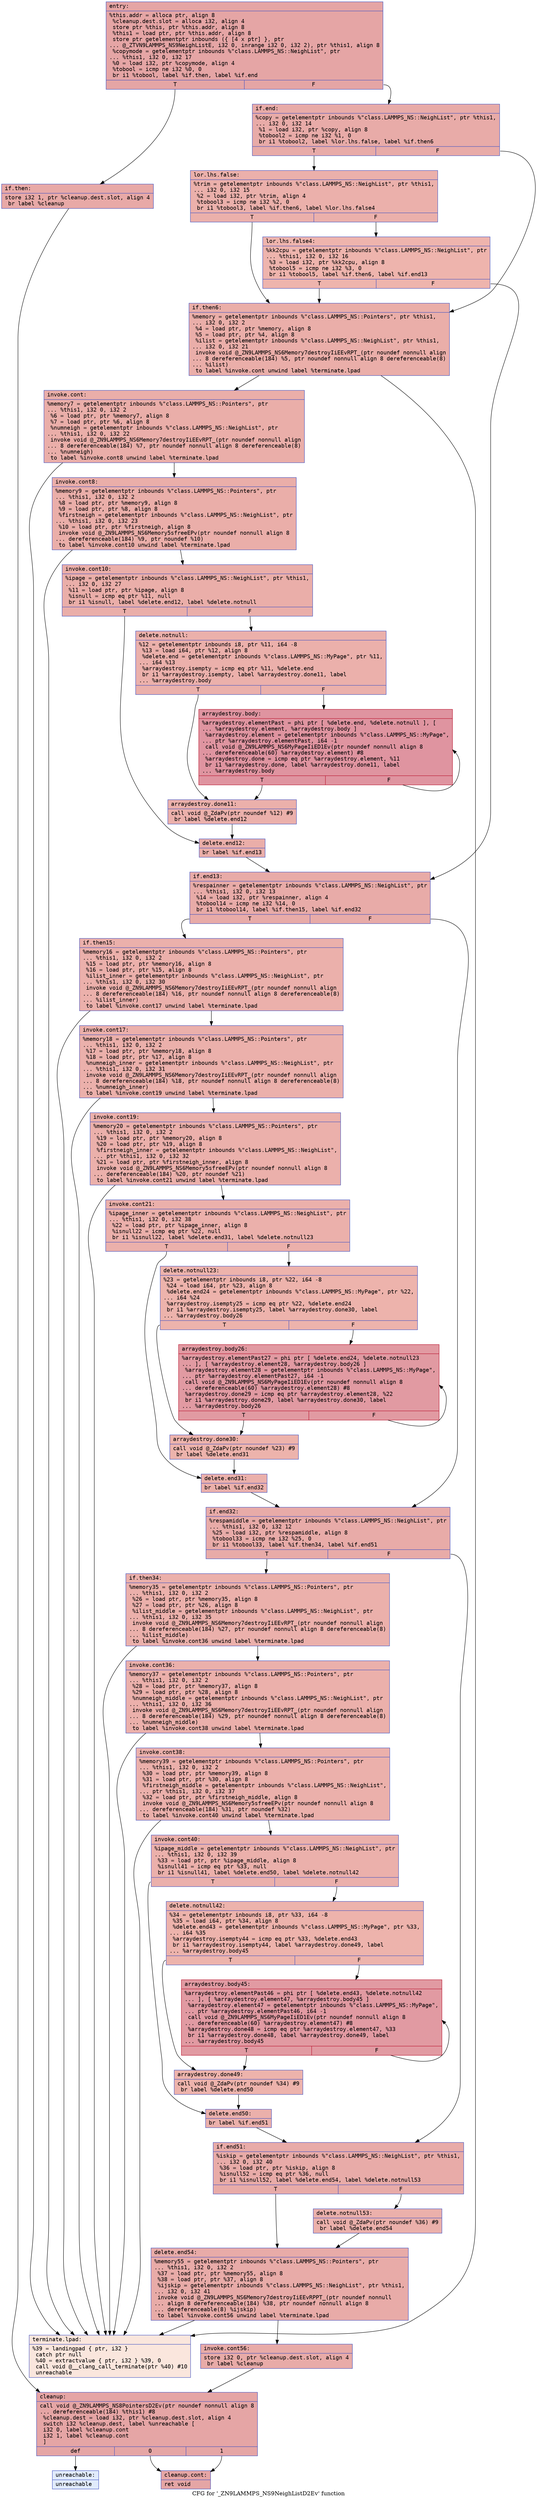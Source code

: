 digraph "CFG for '_ZN9LAMMPS_NS9NeighListD2Ev' function" {
	label="CFG for '_ZN9LAMMPS_NS9NeighListD2Ev' function";

	Node0x55b30b707010 [shape=record,color="#3d50c3ff", style=filled, fillcolor="#c5333470" fontname="Courier",label="{entry:\l|  %this.addr = alloca ptr, align 8\l  %cleanup.dest.slot = alloca i32, align 4\l  store ptr %this, ptr %this.addr, align 8\l  %this1 = load ptr, ptr %this.addr, align 8\l  store ptr getelementptr inbounds (\{ [4 x ptr] \}, ptr\l... @_ZTVN9LAMMPS_NS9NeighListE, i32 0, inrange i32 0, i32 2), ptr %this1, align 8\l  %copymode = getelementptr inbounds %\"class.LAMMPS_NS::NeighList\", ptr\l... %this1, i32 0, i32 17\l  %0 = load i32, ptr %copymode, align 4\l  %tobool = icmp ne i32 %0, 0\l  br i1 %tobool, label %if.then, label %if.end\l|{<s0>T|<s1>F}}"];
	Node0x55b30b707010:s0 -> Node0x55b30b707550[tooltip="entry -> if.then\nProbability 62.50%" ];
	Node0x55b30b707010:s1 -> Node0x55b30b7075c0[tooltip="entry -> if.end\nProbability 37.50%" ];
	Node0x55b30b707550 [shape=record,color="#3d50c3ff", style=filled, fillcolor="#ca3b3770" fontname="Courier",label="{if.then:\l|  store i32 1, ptr %cleanup.dest.slot, align 4\l  br label %cleanup\l}"];
	Node0x55b30b707550 -> Node0x55b30b7077e0[tooltip="if.then -> cleanup\nProbability 100.00%" ];
	Node0x55b30b7075c0 [shape=record,color="#3d50c3ff", style=filled, fillcolor="#cc403a70" fontname="Courier",label="{if.end:\l|  %copy = getelementptr inbounds %\"class.LAMMPS_NS::NeighList\", ptr %this1,\l... i32 0, i32 14\l  %1 = load i32, ptr %copy, align 8\l  %tobool2 = icmp ne i32 %1, 0\l  br i1 %tobool2, label %lor.lhs.false, label %if.then6\l|{<s0>T|<s1>F}}"];
	Node0x55b30b7075c0:s0 -> Node0x55b30b707ad0[tooltip="if.end -> lor.lhs.false\nProbability 62.50%" ];
	Node0x55b30b7075c0:s1 -> Node0x55b30b707cc0[tooltip="if.end -> if.then6\nProbability 37.50%" ];
	Node0x55b30b707ad0 [shape=record,color="#3d50c3ff", style=filled, fillcolor="#d24b4070" fontname="Courier",label="{lor.lhs.false:\l|  %trim = getelementptr inbounds %\"class.LAMMPS_NS::NeighList\", ptr %this1,\l... i32 0, i32 15\l  %2 = load i32, ptr %trim, align 4\l  %tobool3 = icmp ne i32 %2, 0\l  br i1 %tobool3, label %if.then6, label %lor.lhs.false4\l|{<s0>T|<s1>F}}"];
	Node0x55b30b707ad0:s0 -> Node0x55b30b707cc0[tooltip="lor.lhs.false -> if.then6\nProbability 62.50%" ];
	Node0x55b30b707ad0:s1 -> Node0x55b30b708030[tooltip="lor.lhs.false -> lor.lhs.false4\nProbability 37.50%" ];
	Node0x55b30b708030 [shape=record,color="#3d50c3ff", style=filled, fillcolor="#d8564670" fontname="Courier",label="{lor.lhs.false4:\l|  %kk2cpu = getelementptr inbounds %\"class.LAMMPS_NS::NeighList\", ptr\l... %this1, i32 0, i32 16\l  %3 = load i32, ptr %kk2cpu, align 8\l  %tobool5 = icmp ne i32 %3, 0\l  br i1 %tobool5, label %if.then6, label %if.end13\l|{<s0>T|<s1>F}}"];
	Node0x55b30b708030:s0 -> Node0x55b30b707cc0[tooltip="lor.lhs.false4 -> if.then6\nProbability 62.50%" ];
	Node0x55b30b708030:s1 -> Node0x55b30b708370[tooltip="lor.lhs.false4 -> if.end13\nProbability 37.50%" ];
	Node0x55b30b707cc0 [shape=record,color="#3d50c3ff", style=filled, fillcolor="#d0473d70" fontname="Courier",label="{if.then6:\l|  %memory = getelementptr inbounds %\"class.LAMMPS_NS::Pointers\", ptr %this1,\l... i32 0, i32 2\l  %4 = load ptr, ptr %memory, align 8\l  %5 = load ptr, ptr %4, align 8\l  %ilist = getelementptr inbounds %\"class.LAMMPS_NS::NeighList\", ptr %this1,\l... i32 0, i32 21\l  invoke void @_ZN9LAMMPS_NS6Memory7destroyIiEEvRPT_(ptr noundef nonnull align\l... 8 dereferenceable(184) %5, ptr noundef nonnull align 8 dereferenceable(8)\l... %ilist)\l          to label %invoke.cont unwind label %terminate.lpad\l}"];
	Node0x55b30b707cc0 -> Node0x55b30b708790[tooltip="if.then6 -> invoke.cont\nProbability 100.00%" ];
	Node0x55b30b707cc0 -> Node0x55b30b708870[tooltip="if.then6 -> terminate.lpad\nProbability 0.00%" ];
	Node0x55b30b708790 [shape=record,color="#3d50c3ff", style=filled, fillcolor="#d0473d70" fontname="Courier",label="{invoke.cont:\l|  %memory7 = getelementptr inbounds %\"class.LAMMPS_NS::Pointers\", ptr\l... %this1, i32 0, i32 2\l  %6 = load ptr, ptr %memory7, align 8\l  %7 = load ptr, ptr %6, align 8\l  %numneigh = getelementptr inbounds %\"class.LAMMPS_NS::NeighList\", ptr\l... %this1, i32 0, i32 22\l  invoke void @_ZN9LAMMPS_NS6Memory7destroyIiEEvRPT_(ptr noundef nonnull align\l... 8 dereferenceable(184) %7, ptr noundef nonnull align 8 dereferenceable(8)\l... %numneigh)\l          to label %invoke.cont8 unwind label %terminate.lpad\l}"];
	Node0x55b30b708790 -> Node0x55b30b7091c0[tooltip="invoke.cont -> invoke.cont8\nProbability 100.00%" ];
	Node0x55b30b708790 -> Node0x55b30b708870[tooltip="invoke.cont -> terminate.lpad\nProbability 0.00%" ];
	Node0x55b30b7091c0 [shape=record,color="#3d50c3ff", style=filled, fillcolor="#d0473d70" fontname="Courier",label="{invoke.cont8:\l|  %memory9 = getelementptr inbounds %\"class.LAMMPS_NS::Pointers\", ptr\l... %this1, i32 0, i32 2\l  %8 = load ptr, ptr %memory9, align 8\l  %9 = load ptr, ptr %8, align 8\l  %firstneigh = getelementptr inbounds %\"class.LAMMPS_NS::NeighList\", ptr\l... %this1, i32 0, i32 23\l  %10 = load ptr, ptr %firstneigh, align 8\l  invoke void @_ZN9LAMMPS_NS6Memory5sfreeEPv(ptr noundef nonnull align 8\l... dereferenceable(184) %9, ptr noundef %10)\l          to label %invoke.cont10 unwind label %terminate.lpad\l}"];
	Node0x55b30b7091c0 -> Node0x55b30b7096e0[tooltip="invoke.cont8 -> invoke.cont10\nProbability 100.00%" ];
	Node0x55b30b7091c0 -> Node0x55b30b708870[tooltip="invoke.cont8 -> terminate.lpad\nProbability 0.00%" ];
	Node0x55b30b7096e0 [shape=record,color="#3d50c3ff", style=filled, fillcolor="#d0473d70" fontname="Courier",label="{invoke.cont10:\l|  %ipage = getelementptr inbounds %\"class.LAMMPS_NS::NeighList\", ptr %this1,\l... i32 0, i32 27\l  %11 = load ptr, ptr %ipage, align 8\l  %isnull = icmp eq ptr %11, null\l  br i1 %isnull, label %delete.end12, label %delete.notnull\l|{<s0>T|<s1>F}}"];
	Node0x55b30b7096e0:s0 -> Node0x55b30b709bb0[tooltip="invoke.cont10 -> delete.end12\nProbability 37.50%" ];
	Node0x55b30b7096e0:s1 -> Node0x55b30b709c00[tooltip="invoke.cont10 -> delete.notnull\nProbability 62.50%" ];
	Node0x55b30b709c00 [shape=record,color="#3d50c3ff", style=filled, fillcolor="#d24b4070" fontname="Courier",label="{delete.notnull:\l|  %12 = getelementptr inbounds i8, ptr %11, i64 -8\l  %13 = load i64, ptr %12, align 8\l  %delete.end = getelementptr inbounds %\"class.LAMMPS_NS::MyPage\", ptr %11,\l... i64 %13\l  %arraydestroy.isempty = icmp eq ptr %11, %delete.end\l  br i1 %arraydestroy.isempty, label %arraydestroy.done11, label\l... %arraydestroy.body\l|{<s0>T|<s1>F}}"];
	Node0x55b30b709c00:s0 -> Node0x55b30b6f8620[tooltip="delete.notnull -> arraydestroy.done11\nProbability 37.50%" ];
	Node0x55b30b709c00:s1 -> Node0x55b30b6f8690[tooltip="delete.notnull -> arraydestroy.body\nProbability 62.50%" ];
	Node0x55b30b6f8690 [shape=record,color="#b70d28ff", style=filled, fillcolor="#b70d2870" fontname="Courier",label="{arraydestroy.body:\l|  %arraydestroy.elementPast = phi ptr [ %delete.end, %delete.notnull ], [\l... %arraydestroy.element, %arraydestroy.body ]\l  %arraydestroy.element = getelementptr inbounds %\"class.LAMMPS_NS::MyPage\",\l... ptr %arraydestroy.elementPast, i64 -1\l  call void @_ZN9LAMMPS_NS6MyPageIiED1Ev(ptr noundef nonnull align 8\l... dereferenceable(60) %arraydestroy.element) #8\l  %arraydestroy.done = icmp eq ptr %arraydestroy.element, %11\l  br i1 %arraydestroy.done, label %arraydestroy.done11, label\l... %arraydestroy.body\l|{<s0>T|<s1>F}}"];
	Node0x55b30b6f8690:s0 -> Node0x55b30b6f8620[tooltip="arraydestroy.body -> arraydestroy.done11\nProbability 3.12%" ];
	Node0x55b30b6f8690:s1 -> Node0x55b30b6f8690[tooltip="arraydestroy.body -> arraydestroy.body\nProbability 96.88%" ];
	Node0x55b30b6f8620 [shape=record,color="#3d50c3ff", style=filled, fillcolor="#d24b4070" fontname="Courier",label="{arraydestroy.done11:\l|  call void @_ZdaPv(ptr noundef %12) #9\l  br label %delete.end12\l}"];
	Node0x55b30b6f8620 -> Node0x55b30b709bb0[tooltip="arraydestroy.done11 -> delete.end12\nProbability 100.00%" ];
	Node0x55b30b709bb0 [shape=record,color="#3d50c3ff", style=filled, fillcolor="#d0473d70" fontname="Courier",label="{delete.end12:\l|  br label %if.end13\l}"];
	Node0x55b30b709bb0 -> Node0x55b30b708370[tooltip="delete.end12 -> if.end13\nProbability 100.00%" ];
	Node0x55b30b708370 [shape=record,color="#3d50c3ff", style=filled, fillcolor="#cc403a70" fontname="Courier",label="{if.end13:\l|  %respainner = getelementptr inbounds %\"class.LAMMPS_NS::NeighList\", ptr\l... %this1, i32 0, i32 13\l  %14 = load i32, ptr %respainner, align 4\l  %tobool14 = icmp ne i32 %14, 0\l  br i1 %tobool14, label %if.then15, label %if.end32\l|{<s0>T|<s1>F}}"];
	Node0x55b30b708370:s0 -> Node0x55b30b700cc0[tooltip="if.end13 -> if.then15\nProbability 62.50%" ];
	Node0x55b30b708370:s1 -> Node0x55b30b700d10[tooltip="if.end13 -> if.end32\nProbability 37.50%" ];
	Node0x55b30b700cc0 [shape=record,color="#3d50c3ff", style=filled, fillcolor="#d24b4070" fontname="Courier",label="{if.then15:\l|  %memory16 = getelementptr inbounds %\"class.LAMMPS_NS::Pointers\", ptr\l... %this1, i32 0, i32 2\l  %15 = load ptr, ptr %memory16, align 8\l  %16 = load ptr, ptr %15, align 8\l  %ilist_inner = getelementptr inbounds %\"class.LAMMPS_NS::NeighList\", ptr\l... %this1, i32 0, i32 30\l  invoke void @_ZN9LAMMPS_NS6Memory7destroyIiEEvRPT_(ptr noundef nonnull align\l... 8 dereferenceable(184) %16, ptr noundef nonnull align 8 dereferenceable(8)\l... %ilist_inner)\l          to label %invoke.cont17 unwind label %terminate.lpad\l}"];
	Node0x55b30b700cc0 -> Node0x55b30b701120[tooltip="if.then15 -> invoke.cont17\nProbability 100.00%" ];
	Node0x55b30b700cc0 -> Node0x55b30b708870[tooltip="if.then15 -> terminate.lpad\nProbability 0.00%" ];
	Node0x55b30b701120 [shape=record,color="#3d50c3ff", style=filled, fillcolor="#d24b4070" fontname="Courier",label="{invoke.cont17:\l|  %memory18 = getelementptr inbounds %\"class.LAMMPS_NS::Pointers\", ptr\l... %this1, i32 0, i32 2\l  %17 = load ptr, ptr %memory18, align 8\l  %18 = load ptr, ptr %17, align 8\l  %numneigh_inner = getelementptr inbounds %\"class.LAMMPS_NS::NeighList\", ptr\l... %this1, i32 0, i32 31\l  invoke void @_ZN9LAMMPS_NS6Memory7destroyIiEEvRPT_(ptr noundef nonnull align\l... 8 dereferenceable(184) %18, ptr noundef nonnull align 8 dereferenceable(8)\l... %numneigh_inner)\l          to label %invoke.cont19 unwind label %terminate.lpad\l}"];
	Node0x55b30b701120 -> Node0x55b30b701b50[tooltip="invoke.cont17 -> invoke.cont19\nProbability 100.00%" ];
	Node0x55b30b701120 -> Node0x55b30b708870[tooltip="invoke.cont17 -> terminate.lpad\nProbability 0.00%" ];
	Node0x55b30b701b50 [shape=record,color="#3d50c3ff", style=filled, fillcolor="#d24b4070" fontname="Courier",label="{invoke.cont19:\l|  %memory20 = getelementptr inbounds %\"class.LAMMPS_NS::Pointers\", ptr\l... %this1, i32 0, i32 2\l  %19 = load ptr, ptr %memory20, align 8\l  %20 = load ptr, ptr %19, align 8\l  %firstneigh_inner = getelementptr inbounds %\"class.LAMMPS_NS::NeighList\",\l... ptr %this1, i32 0, i32 32\l  %21 = load ptr, ptr %firstneigh_inner, align 8\l  invoke void @_ZN9LAMMPS_NS6Memory5sfreeEPv(ptr noundef nonnull align 8\l... dereferenceable(184) %20, ptr noundef %21)\l          to label %invoke.cont21 unwind label %terminate.lpad\l}"];
	Node0x55b30b701b50 -> Node0x55b30b70d830[tooltip="invoke.cont19 -> invoke.cont21\nProbability 100.00%" ];
	Node0x55b30b701b50 -> Node0x55b30b708870[tooltip="invoke.cont19 -> terminate.lpad\nProbability 0.00%" ];
	Node0x55b30b70d830 [shape=record,color="#3d50c3ff", style=filled, fillcolor="#d24b4070" fontname="Courier",label="{invoke.cont21:\l|  %ipage_inner = getelementptr inbounds %\"class.LAMMPS_NS::NeighList\", ptr\l... %this1, i32 0, i32 38\l  %22 = load ptr, ptr %ipage_inner, align 8\l  %isnull22 = icmp eq ptr %22, null\l  br i1 %isnull22, label %delete.end31, label %delete.notnull23\l|{<s0>T|<s1>F}}"];
	Node0x55b30b70d830:s0 -> Node0x55b30b70dbd0[tooltip="invoke.cont21 -> delete.end31\nProbability 37.50%" ];
	Node0x55b30b70d830:s1 -> Node0x55b30b70dc50[tooltip="invoke.cont21 -> delete.notnull23\nProbability 62.50%" ];
	Node0x55b30b70dc50 [shape=record,color="#3d50c3ff", style=filled, fillcolor="#d6524470" fontname="Courier",label="{delete.notnull23:\l|  %23 = getelementptr inbounds i8, ptr %22, i64 -8\l  %24 = load i64, ptr %23, align 8\l  %delete.end24 = getelementptr inbounds %\"class.LAMMPS_NS::MyPage\", ptr %22,\l... i64 %24\l  %arraydestroy.isempty25 = icmp eq ptr %22, %delete.end24\l  br i1 %arraydestroy.isempty25, label %arraydestroy.done30, label\l... %arraydestroy.body26\l|{<s0>T|<s1>F}}"];
	Node0x55b30b70dc50:s0 -> Node0x55b30b70e120[tooltip="delete.notnull23 -> arraydestroy.done30\nProbability 37.50%" ];
	Node0x55b30b70dc50:s1 -> Node0x55b30b70e170[tooltip="delete.notnull23 -> arraydestroy.body26\nProbability 62.50%" ];
	Node0x55b30b70e170 [shape=record,color="#b70d28ff", style=filled, fillcolor="#bb1b2c70" fontname="Courier",label="{arraydestroy.body26:\l|  %arraydestroy.elementPast27 = phi ptr [ %delete.end24, %delete.notnull23\l... ], [ %arraydestroy.element28, %arraydestroy.body26 ]\l  %arraydestroy.element28 = getelementptr inbounds %\"class.LAMMPS_NS::MyPage\",\l... ptr %arraydestroy.elementPast27, i64 -1\l  call void @_ZN9LAMMPS_NS6MyPageIiED1Ev(ptr noundef nonnull align 8\l... dereferenceable(60) %arraydestroy.element28) #8\l  %arraydestroy.done29 = icmp eq ptr %arraydestroy.element28, %22\l  br i1 %arraydestroy.done29, label %arraydestroy.done30, label\l... %arraydestroy.body26\l|{<s0>T|<s1>F}}"];
	Node0x55b30b70e170:s0 -> Node0x55b30b70e120[tooltip="arraydestroy.body26 -> arraydestroy.done30\nProbability 3.12%" ];
	Node0x55b30b70e170:s1 -> Node0x55b30b70e170[tooltip="arraydestroy.body26 -> arraydestroy.body26\nProbability 96.88%" ];
	Node0x55b30b70e120 [shape=record,color="#3d50c3ff", style=filled, fillcolor="#d6524470" fontname="Courier",label="{arraydestroy.done30:\l|  call void @_ZdaPv(ptr noundef %23) #9\l  br label %delete.end31\l}"];
	Node0x55b30b70e120 -> Node0x55b30b70dbd0[tooltip="arraydestroy.done30 -> delete.end31\nProbability 100.00%" ];
	Node0x55b30b70dbd0 [shape=record,color="#3d50c3ff", style=filled, fillcolor="#d24b4070" fontname="Courier",label="{delete.end31:\l|  br label %if.end32\l}"];
	Node0x55b30b70dbd0 -> Node0x55b30b700d10[tooltip="delete.end31 -> if.end32\nProbability 100.00%" ];
	Node0x55b30b700d10 [shape=record,color="#3d50c3ff", style=filled, fillcolor="#cc403a70" fontname="Courier",label="{if.end32:\l|  %respamiddle = getelementptr inbounds %\"class.LAMMPS_NS::NeighList\", ptr\l... %this1, i32 0, i32 12\l  %25 = load i32, ptr %respamiddle, align 8\l  %tobool33 = icmp ne i32 %25, 0\l  br i1 %tobool33, label %if.then34, label %if.end51\l|{<s0>T|<s1>F}}"];
	Node0x55b30b700d10:s0 -> Node0x55b30b70eb00[tooltip="if.end32 -> if.then34\nProbability 62.50%" ];
	Node0x55b30b700d10:s1 -> Node0x55b30b70eb50[tooltip="if.end32 -> if.end51\nProbability 37.50%" ];
	Node0x55b30b70eb00 [shape=record,color="#3d50c3ff", style=filled, fillcolor="#d24b4070" fontname="Courier",label="{if.then34:\l|  %memory35 = getelementptr inbounds %\"class.LAMMPS_NS::Pointers\", ptr\l... %this1, i32 0, i32 2\l  %26 = load ptr, ptr %memory35, align 8\l  %27 = load ptr, ptr %26, align 8\l  %ilist_middle = getelementptr inbounds %\"class.LAMMPS_NS::NeighList\", ptr\l... %this1, i32 0, i32 35\l  invoke void @_ZN9LAMMPS_NS6Memory7destroyIiEEvRPT_(ptr noundef nonnull align\l... 8 dereferenceable(184) %27, ptr noundef nonnull align 8 dereferenceable(8)\l... %ilist_middle)\l          to label %invoke.cont36 unwind label %terminate.lpad\l}"];
	Node0x55b30b70eb00 -> Node0x55b30b70ef60[tooltip="if.then34 -> invoke.cont36\nProbability 100.00%" ];
	Node0x55b30b70eb00 -> Node0x55b30b708870[tooltip="if.then34 -> terminate.lpad\nProbability 0.00%" ];
	Node0x55b30b70ef60 [shape=record,color="#3d50c3ff", style=filled, fillcolor="#d24b4070" fontname="Courier",label="{invoke.cont36:\l|  %memory37 = getelementptr inbounds %\"class.LAMMPS_NS::Pointers\", ptr\l... %this1, i32 0, i32 2\l  %28 = load ptr, ptr %memory37, align 8\l  %29 = load ptr, ptr %28, align 8\l  %numneigh_middle = getelementptr inbounds %\"class.LAMMPS_NS::NeighList\", ptr\l... %this1, i32 0, i32 36\l  invoke void @_ZN9LAMMPS_NS6Memory7destroyIiEEvRPT_(ptr noundef nonnull align\l... 8 dereferenceable(184) %29, ptr noundef nonnull align 8 dereferenceable(8)\l... %numneigh_middle)\l          to label %invoke.cont38 unwind label %terminate.lpad\l}"];
	Node0x55b30b70ef60 -> Node0x55b30b70f460[tooltip="invoke.cont36 -> invoke.cont38\nProbability 100.00%" ];
	Node0x55b30b70ef60 -> Node0x55b30b708870[tooltip="invoke.cont36 -> terminate.lpad\nProbability 0.00%" ];
	Node0x55b30b70f460 [shape=record,color="#3d50c3ff", style=filled, fillcolor="#d24b4070" fontname="Courier",label="{invoke.cont38:\l|  %memory39 = getelementptr inbounds %\"class.LAMMPS_NS::Pointers\", ptr\l... %this1, i32 0, i32 2\l  %30 = load ptr, ptr %memory39, align 8\l  %31 = load ptr, ptr %30, align 8\l  %firstneigh_middle = getelementptr inbounds %\"class.LAMMPS_NS::NeighList\",\l... ptr %this1, i32 0, i32 37\l  %32 = load ptr, ptr %firstneigh_middle, align 8\l  invoke void @_ZN9LAMMPS_NS6Memory5sfreeEPv(ptr noundef nonnull align 8\l... dereferenceable(184) %31, ptr noundef %32)\l          to label %invoke.cont40 unwind label %terminate.lpad\l}"];
	Node0x55b30b70f460 -> Node0x55b30b70f9c0[tooltip="invoke.cont38 -> invoke.cont40\nProbability 100.00%" ];
	Node0x55b30b70f460 -> Node0x55b30b708870[tooltip="invoke.cont38 -> terminate.lpad\nProbability 0.00%" ];
	Node0x55b30b70f9c0 [shape=record,color="#3d50c3ff", style=filled, fillcolor="#d24b4070" fontname="Courier",label="{invoke.cont40:\l|  %ipage_middle = getelementptr inbounds %\"class.LAMMPS_NS::NeighList\", ptr\l... %this1, i32 0, i32 39\l  %33 = load ptr, ptr %ipage_middle, align 8\l  %isnull41 = icmp eq ptr %33, null\l  br i1 %isnull41, label %delete.end50, label %delete.notnull42\l|{<s0>T|<s1>F}}"];
	Node0x55b30b70f9c0:s0 -> Node0x55b30b70fd60[tooltip="invoke.cont40 -> delete.end50\nProbability 37.50%" ];
	Node0x55b30b70f9c0:s1 -> Node0x55b30b70fde0[tooltip="invoke.cont40 -> delete.notnull42\nProbability 62.50%" ];
	Node0x55b30b70fde0 [shape=record,color="#3d50c3ff", style=filled, fillcolor="#d6524470" fontname="Courier",label="{delete.notnull42:\l|  %34 = getelementptr inbounds i8, ptr %33, i64 -8\l  %35 = load i64, ptr %34, align 8\l  %delete.end43 = getelementptr inbounds %\"class.LAMMPS_NS::MyPage\", ptr %33,\l... i64 %35\l  %arraydestroy.isempty44 = icmp eq ptr %33, %delete.end43\l  br i1 %arraydestroy.isempty44, label %arraydestroy.done49, label\l... %arraydestroy.body45\l|{<s0>T|<s1>F}}"];
	Node0x55b30b70fde0:s0 -> Node0x55b30b710250[tooltip="delete.notnull42 -> arraydestroy.done49\nProbability 37.50%" ];
	Node0x55b30b70fde0:s1 -> Node0x55b30b7102a0[tooltip="delete.notnull42 -> arraydestroy.body45\nProbability 62.50%" ];
	Node0x55b30b7102a0 [shape=record,color="#b70d28ff", style=filled, fillcolor="#bb1b2c70" fontname="Courier",label="{arraydestroy.body45:\l|  %arraydestroy.elementPast46 = phi ptr [ %delete.end43, %delete.notnull42\l... ], [ %arraydestroy.element47, %arraydestroy.body45 ]\l  %arraydestroy.element47 = getelementptr inbounds %\"class.LAMMPS_NS::MyPage\",\l... ptr %arraydestroy.elementPast46, i64 -1\l  call void @_ZN9LAMMPS_NS6MyPageIiED1Ev(ptr noundef nonnull align 8\l... dereferenceable(60) %arraydestroy.element47) #8\l  %arraydestroy.done48 = icmp eq ptr %arraydestroy.element47, %33\l  br i1 %arraydestroy.done48, label %arraydestroy.done49, label\l... %arraydestroy.body45\l|{<s0>T|<s1>F}}"];
	Node0x55b30b7102a0:s0 -> Node0x55b30b710250[tooltip="arraydestroy.body45 -> arraydestroy.done49\nProbability 3.12%" ];
	Node0x55b30b7102a0:s1 -> Node0x55b30b7102a0[tooltip="arraydestroy.body45 -> arraydestroy.body45\nProbability 96.88%" ];
	Node0x55b30b710250 [shape=record,color="#3d50c3ff", style=filled, fillcolor="#d6524470" fontname="Courier",label="{arraydestroy.done49:\l|  call void @_ZdaPv(ptr noundef %34) #9\l  br label %delete.end50\l}"];
	Node0x55b30b710250 -> Node0x55b30b70fd60[tooltip="arraydestroy.done49 -> delete.end50\nProbability 100.00%" ];
	Node0x55b30b70fd60 [shape=record,color="#3d50c3ff", style=filled, fillcolor="#d24b4070" fontname="Courier",label="{delete.end50:\l|  br label %if.end51\l}"];
	Node0x55b30b70fd60 -> Node0x55b30b70eb50[tooltip="delete.end50 -> if.end51\nProbability 100.00%" ];
	Node0x55b30b70eb50 [shape=record,color="#3d50c3ff", style=filled, fillcolor="#cc403a70" fontname="Courier",label="{if.end51:\l|  %iskip = getelementptr inbounds %\"class.LAMMPS_NS::NeighList\", ptr %this1,\l... i32 0, i32 40\l  %36 = load ptr, ptr %iskip, align 8\l  %isnull52 = icmp eq ptr %36, null\l  br i1 %isnull52, label %delete.end54, label %delete.notnull53\l|{<s0>T|<s1>F}}"];
	Node0x55b30b70eb50:s0 -> Node0x55b30b710bf0[tooltip="if.end51 -> delete.end54\nProbability 37.50%" ];
	Node0x55b30b70eb50:s1 -> Node0x55b30b710c40[tooltip="if.end51 -> delete.notnull53\nProbability 62.50%" ];
	Node0x55b30b710c40 [shape=record,color="#3d50c3ff", style=filled, fillcolor="#d24b4070" fontname="Courier",label="{delete.notnull53:\l|  call void @_ZdaPv(ptr noundef %36) #9\l  br label %delete.end54\l}"];
	Node0x55b30b710c40 -> Node0x55b30b710bf0[tooltip="delete.notnull53 -> delete.end54\nProbability 100.00%" ];
	Node0x55b30b710bf0 [shape=record,color="#3d50c3ff", style=filled, fillcolor="#cc403a70" fontname="Courier",label="{delete.end54:\l|  %memory55 = getelementptr inbounds %\"class.LAMMPS_NS::Pointers\", ptr\l... %this1, i32 0, i32 2\l  %37 = load ptr, ptr %memory55, align 8\l  %38 = load ptr, ptr %37, align 8\l  %ijskip = getelementptr inbounds %\"class.LAMMPS_NS::NeighList\", ptr %this1,\l... i32 0, i32 41\l  invoke void @_ZN9LAMMPS_NS6Memory7destroyIiEEvRPPT_(ptr noundef nonnull\l... align 8 dereferenceable(184) %38, ptr noundef nonnull align 8\l... dereferenceable(8) %ijskip)\l          to label %invoke.cont56 unwind label %terminate.lpad\l}"];
	Node0x55b30b710bf0 -> Node0x55b30b711190[tooltip="delete.end54 -> invoke.cont56\nProbability 100.00%" ];
	Node0x55b30b710bf0 -> Node0x55b30b708870[tooltip="delete.end54 -> terminate.lpad\nProbability 0.00%" ];
	Node0x55b30b711190 [shape=record,color="#3d50c3ff", style=filled, fillcolor="#cc403a70" fontname="Courier",label="{invoke.cont56:\l|  store i32 0, ptr %cleanup.dest.slot, align 4\l  br label %cleanup\l}"];
	Node0x55b30b711190 -> Node0x55b30b7077e0[tooltip="invoke.cont56 -> cleanup\nProbability 100.00%" ];
	Node0x55b30b7077e0 [shape=record,color="#3d50c3ff", style=filled, fillcolor="#c5333470" fontname="Courier",label="{cleanup:\l|  call void @_ZN9LAMMPS_NS8PointersD2Ev(ptr noundef nonnull align 8\l... dereferenceable(184) %this1) #8\l  %cleanup.dest = load i32, ptr %cleanup.dest.slot, align 4\l  switch i32 %cleanup.dest, label %unreachable [\l    i32 0, label %cleanup.cont\l    i32 1, label %cleanup.cont\l  ]\l|{<s0>def|<s1>0|<s2>1}}"];
	Node0x55b30b7077e0:s0 -> Node0x55b30b701400[tooltip="cleanup -> unreachable\nProbability 0.00%" ];
	Node0x55b30b7077e0:s1 -> Node0x55b30b701450[tooltip="cleanup -> cleanup.cont\nProbability 100.00%" ];
	Node0x55b30b7077e0:s2 -> Node0x55b30b701450[tooltip="cleanup -> cleanup.cont\nProbability 100.00%" ];
	Node0x55b30b701450 [shape=record,color="#3d50c3ff", style=filled, fillcolor="#c5333470" fontname="Courier",label="{cleanup.cont:\l|  ret void\l}"];
	Node0x55b30b708870 [shape=record,color="#3d50c3ff", style=filled, fillcolor="#f3c7b170" fontname="Courier",label="{terminate.lpad:\l|  %39 = landingpad \{ ptr, i32 \}\l          catch ptr null\l  %40 = extractvalue \{ ptr, i32 \} %39, 0\l  call void @__clang_call_terminate(ptr %40) #10\l  unreachable\l}"];
	Node0x55b30b701400 [shape=record,color="#3d50c3ff", style=filled, fillcolor="#bbd1f870" fontname="Courier",label="{unreachable:\l|  unreachable\l}"];
}
